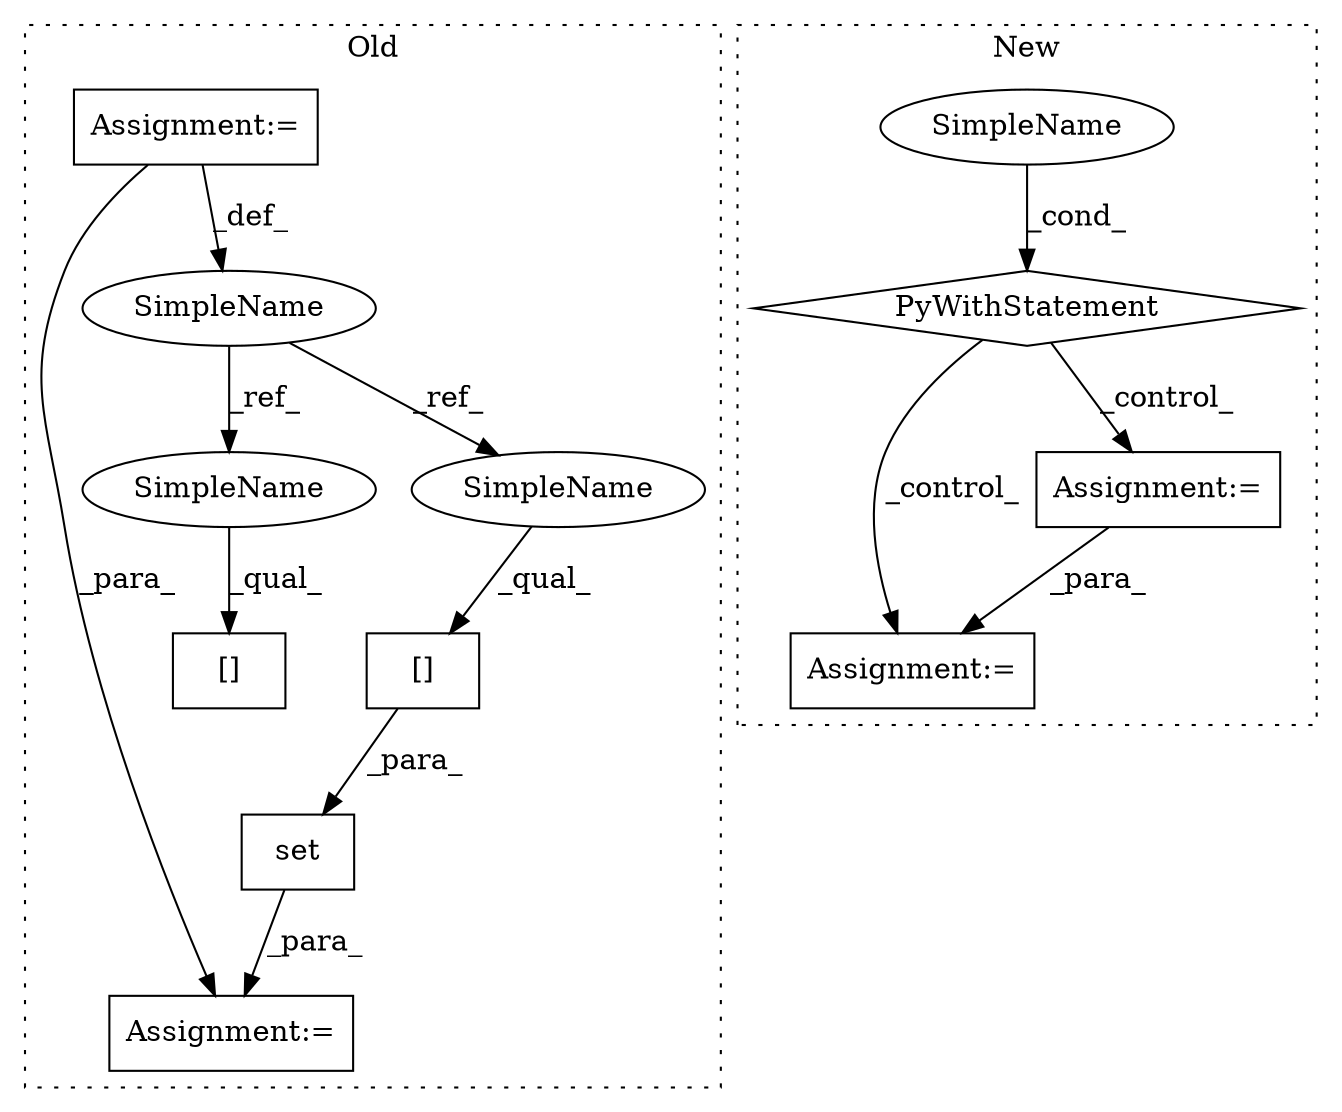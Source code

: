 digraph G {
subgraph cluster0 {
1 [label="set" a="32" s="1610,1649" l="4,1" shape="box"];
5 [label="Assignment:=" a="7" s="1609" l="1" shape="box"];
7 [label="Assignment:=" a="7" s="1379" l="1" shape="box"];
8 [label="[]" a="2" s="1673,1707" l="9,1" shape="box"];
9 [label="SimpleName" a="42" s="1371" l="8" shape="ellipse"];
10 [label="[]" a="2" s="1614,1648" l="9,1" shape="box"];
11 [label="SimpleName" a="42" s="1673" l="8" shape="ellipse"];
12 [label="SimpleName" a="42" s="1614" l="8" shape="ellipse"];
label = "Old";
style="dotted";
}
subgraph cluster1 {
2 [label="PyWithStatement" a="104" s="919,964" l="10,2" shape="diamond"];
3 [label="Assignment:=" a="7" s="1000,1082" l="57,2" shape="box"];
4 [label="SimpleName" a="42" s="" l="" shape="ellipse"];
6 [label="Assignment:=" a="7" s="981" l="11" shape="box"];
label = "New";
style="dotted";
}
1 -> 5 [label="_para_"];
2 -> 6 [label="_control_"];
2 -> 3 [label="_control_"];
4 -> 2 [label="_cond_"];
6 -> 3 [label="_para_"];
7 -> 9 [label="_def_"];
7 -> 5 [label="_para_"];
9 -> 12 [label="_ref_"];
9 -> 11 [label="_ref_"];
10 -> 1 [label="_para_"];
11 -> 8 [label="_qual_"];
12 -> 10 [label="_qual_"];
}